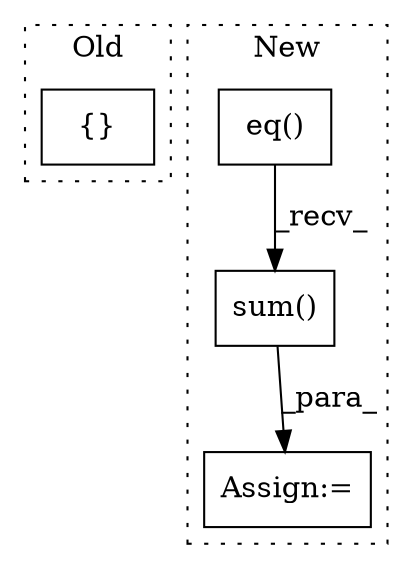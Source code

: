 digraph G {
subgraph cluster0 {
1 [label="{}" a="59" s="3820,3820" l="2,1" shape="box"];
label = "Old";
style="dotted";
}
subgraph cluster1 {
2 [label="eq()" a="75" s="4418,4438" l="8,1" shape="box"];
3 [label="sum()" a="75" s="4418" l="33" shape="box"];
4 [label="Assign:=" a="68" s="4414" l="4" shape="box"];
label = "New";
style="dotted";
}
2 -> 3 [label="_recv_"];
3 -> 4 [label="_para_"];
}